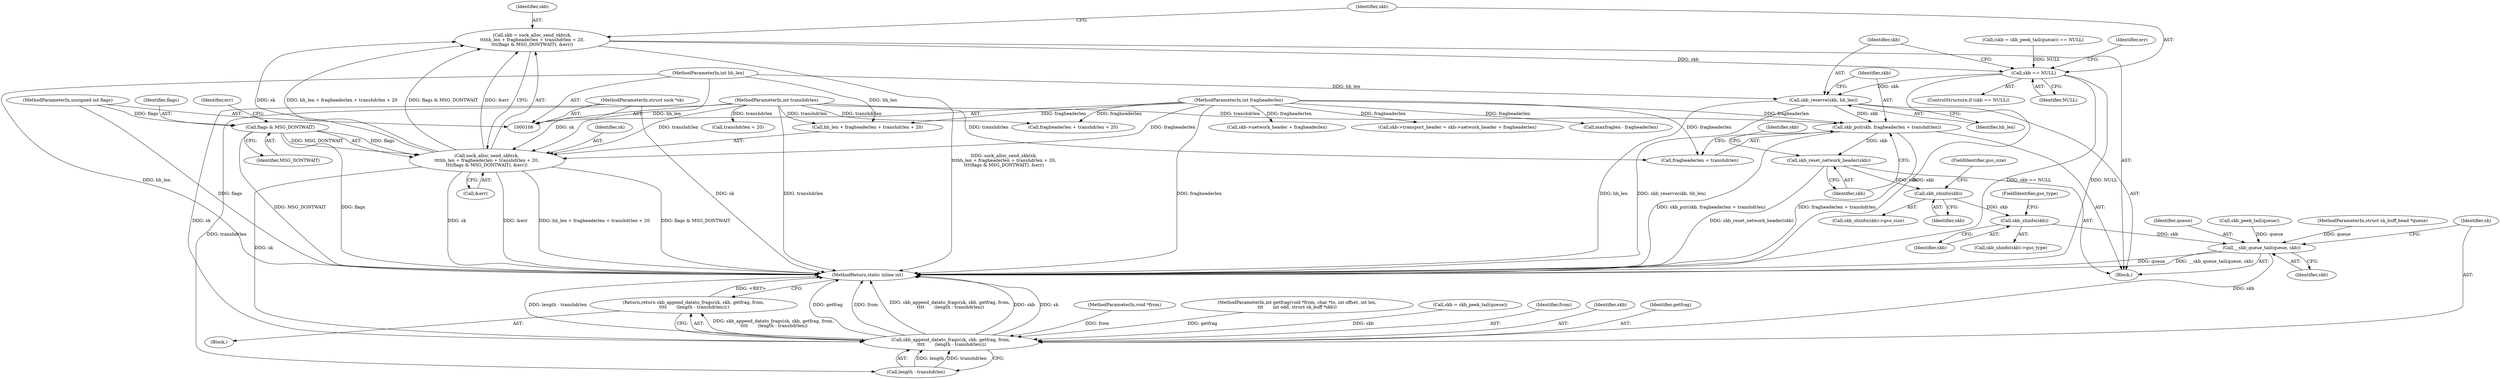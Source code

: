 digraph "1_linux_e93b7d748be887cd7639b113ba7d7ef792a7efb9@API" {
"1000128" [label="(Call,skb = sock_alloc_send_skb(sk,\n\t\t\thh_len + fragheaderlen + transhdrlen + 20,\n\t\t\t(flags & MSG_DONTWAIT), &err))"];
"1000130" [label="(Call,sock_alloc_send_skb(sk,\n\t\t\thh_len + fragheaderlen + transhdrlen + 20,\n\t\t\t(flags & MSG_DONTWAIT), &err))"];
"1000107" [label="(MethodParameterIn,struct sock *sk)"];
"1000112" [label="(MethodParameterIn,int hh_len)"];
"1000113" [label="(MethodParameterIn,int fragheaderlen)"];
"1000114" [label="(MethodParameterIn,int transhdrlen)"];
"1000139" [label="(Call,flags & MSG_DONTWAIT)"];
"1000116" [label="(MethodParameterIn,unsigned int flags)"];
"1000145" [label="(Call,skb == NULL)"];
"1000150" [label="(Call,skb_reserve(skb, hh_len))"];
"1000153" [label="(Call,skb_put(skb, fragheaderlen + transhdrlen))"];
"1000158" [label="(Call,skb_reset_network_header(skb))"];
"1000181" [label="(Call,skb_shinfo(skb))"];
"1000189" [label="(Call,skb_shinfo(skb))"];
"1000193" [label="(Call,__skb_queue_tail(queue, skb))"];
"1000197" [label="(Call,skb_append_datato_frags(sk, skb, getfrag, from,\n \t\t\t\t       (length - transhdrlen)))"];
"1000196" [label="(Return,return skb_append_datato_frags(sk, skb, getfrag, from,\n \t\t\t\t       (length - transhdrlen));)"];
"1000140" [label="(Identifier,flags)"];
"1000110" [label="(MethodParameterIn,void *from)"];
"1000129" [label="(Identifier,skb)"];
"1000154" [label="(Identifier,skb)"];
"1000116" [label="(MethodParameterIn,unsigned int flags)"];
"1000117" [label="(Block,)"];
"1000109" [label="(MethodParameterIn,int getfrag(void *from, char *to, int offset, int len,\n\t\t\t       int odd, struct sk_buff *skb))"];
"1000159" [label="(Identifier,skb)"];
"1000155" [label="(Call,fragheaderlen + transhdrlen)"];
"1000181" [label="(Call,skb_shinfo(skb))"];
"1000128" [label="(Call,skb = sock_alloc_send_skb(sk,\n\t\t\thh_len + fragheaderlen + transhdrlen + 20,\n\t\t\t(flags & MSG_DONTWAIT), &err))"];
"1000136" [label="(Call,transhdrlen + 20)"];
"1000113" [label="(MethodParameterIn,int fragheaderlen)"];
"1000190" [label="(Identifier,skb)"];
"1000147" [label="(Identifier,NULL)"];
"1000139" [label="(Call,flags & MSG_DONTWAIT)"];
"1000142" [label="(Call,&err)"];
"1000112" [label="(MethodParameterIn,int hh_len)"];
"1000189" [label="(Call,skb_shinfo(skb))"];
"1000145" [label="(Call,skb == NULL)"];
"1000130" [label="(Call,sock_alloc_send_skb(sk,\n\t\t\thh_len + fragheaderlen + transhdrlen + 20,\n\t\t\t(flags & MSG_DONTWAIT), &err))"];
"1000127" [label="(Block,)"];
"1000202" [label="(Call,length - transhdrlen)"];
"1000121" [label="(Call,(skb = skb_peek_tail(queue)) == NULL)"];
"1000183" [label="(FieldIdentifier,gso_size)"];
"1000144" [label="(ControlStructure,if (skb == NULL))"];
"1000151" [label="(Identifier,skb)"];
"1000188" [label="(Call,skb_shinfo(skb)->gso_type)"];
"1000152" [label="(Identifier,hh_len)"];
"1000122" [label="(Call,skb = skb_peek_tail(queue))"];
"1000146" [label="(Identifier,skb)"];
"1000153" [label="(Call,skb_put(skb, fragheaderlen + transhdrlen))"];
"1000114" [label="(MethodParameterIn,int transhdrlen)"];
"1000132" [label="(Call,hh_len + fragheaderlen + transhdrlen + 20)"];
"1000124" [label="(Call,skb_peek_tail(queue))"];
"1000201" [label="(Identifier,from)"];
"1000149" [label="(Identifier,err)"];
"1000197" [label="(Call,skb_append_datato_frags(sk, skb, getfrag, from,\n \t\t\t\t       (length - transhdrlen)))"];
"1000164" [label="(Call,skb->network_header + fragheaderlen)"];
"1000196" [label="(Return,return skb_append_datato_frags(sk, skb, getfrag, from,\n \t\t\t\t       (length - transhdrlen));)"];
"1000160" [label="(Call,skb->transport_header = skb->network_header + fragheaderlen)"];
"1000199" [label="(Identifier,skb)"];
"1000158" [label="(Call,skb_reset_network_header(skb))"];
"1000162" [label="(Identifier,skb)"];
"1000131" [label="(Identifier,sk)"];
"1000182" [label="(Identifier,skb)"];
"1000191" [label="(FieldIdentifier,gso_type)"];
"1000198" [label="(Identifier,sk)"];
"1000200" [label="(Identifier,getfrag)"];
"1000107" [label="(MethodParameterIn,struct sock *sk)"];
"1000150" [label="(Call,skb_reserve(skb, hh_len))"];
"1000195" [label="(Identifier,skb)"];
"1000108" [label="(MethodParameterIn,struct sk_buff_head *queue)"];
"1000205" [label="(MethodReturn,static inline int)"];
"1000141" [label="(Identifier,MSG_DONTWAIT)"];
"1000180" [label="(Call,skb_shinfo(skb)->gso_size)"];
"1000134" [label="(Call,fragheaderlen + transhdrlen + 20)"];
"1000194" [label="(Identifier,queue)"];
"1000193" [label="(Call,__skb_queue_tail(queue, skb))"];
"1000143" [label="(Identifier,err)"];
"1000184" [label="(Call,maxfraglen - fragheaderlen)"];
"1000128" -> "1000127"  [label="AST: "];
"1000128" -> "1000130"  [label="CFG: "];
"1000129" -> "1000128"  [label="AST: "];
"1000130" -> "1000128"  [label="AST: "];
"1000146" -> "1000128"  [label="CFG: "];
"1000128" -> "1000205"  [label="DDG: sock_alloc_send_skb(sk,\n\t\t\thh_len + fragheaderlen + transhdrlen + 20,\n\t\t\t(flags & MSG_DONTWAIT), &err)"];
"1000130" -> "1000128"  [label="DDG: sk"];
"1000130" -> "1000128"  [label="DDG: hh_len + fragheaderlen + transhdrlen + 20"];
"1000130" -> "1000128"  [label="DDG: flags & MSG_DONTWAIT"];
"1000130" -> "1000128"  [label="DDG: &err"];
"1000128" -> "1000145"  [label="DDG: skb"];
"1000130" -> "1000142"  [label="CFG: "];
"1000131" -> "1000130"  [label="AST: "];
"1000132" -> "1000130"  [label="AST: "];
"1000139" -> "1000130"  [label="AST: "];
"1000142" -> "1000130"  [label="AST: "];
"1000130" -> "1000205"  [label="DDG: &err"];
"1000130" -> "1000205"  [label="DDG: hh_len + fragheaderlen + transhdrlen + 20"];
"1000130" -> "1000205"  [label="DDG: flags & MSG_DONTWAIT"];
"1000130" -> "1000205"  [label="DDG: sk"];
"1000107" -> "1000130"  [label="DDG: sk"];
"1000112" -> "1000130"  [label="DDG: hh_len"];
"1000113" -> "1000130"  [label="DDG: fragheaderlen"];
"1000114" -> "1000130"  [label="DDG: transhdrlen"];
"1000139" -> "1000130"  [label="DDG: flags"];
"1000139" -> "1000130"  [label="DDG: MSG_DONTWAIT"];
"1000130" -> "1000197"  [label="DDG: sk"];
"1000107" -> "1000106"  [label="AST: "];
"1000107" -> "1000205"  [label="DDG: sk"];
"1000107" -> "1000197"  [label="DDG: sk"];
"1000112" -> "1000106"  [label="AST: "];
"1000112" -> "1000205"  [label="DDG: hh_len"];
"1000112" -> "1000132"  [label="DDG: hh_len"];
"1000112" -> "1000150"  [label="DDG: hh_len"];
"1000113" -> "1000106"  [label="AST: "];
"1000113" -> "1000205"  [label="DDG: fragheaderlen"];
"1000113" -> "1000132"  [label="DDG: fragheaderlen"];
"1000113" -> "1000134"  [label="DDG: fragheaderlen"];
"1000113" -> "1000153"  [label="DDG: fragheaderlen"];
"1000113" -> "1000155"  [label="DDG: fragheaderlen"];
"1000113" -> "1000160"  [label="DDG: fragheaderlen"];
"1000113" -> "1000164"  [label="DDG: fragheaderlen"];
"1000113" -> "1000184"  [label="DDG: fragheaderlen"];
"1000114" -> "1000106"  [label="AST: "];
"1000114" -> "1000205"  [label="DDG: transhdrlen"];
"1000114" -> "1000132"  [label="DDG: transhdrlen"];
"1000114" -> "1000134"  [label="DDG: transhdrlen"];
"1000114" -> "1000136"  [label="DDG: transhdrlen"];
"1000114" -> "1000153"  [label="DDG: transhdrlen"];
"1000114" -> "1000155"  [label="DDG: transhdrlen"];
"1000114" -> "1000202"  [label="DDG: transhdrlen"];
"1000139" -> "1000141"  [label="CFG: "];
"1000140" -> "1000139"  [label="AST: "];
"1000141" -> "1000139"  [label="AST: "];
"1000143" -> "1000139"  [label="CFG: "];
"1000139" -> "1000205"  [label="DDG: MSG_DONTWAIT"];
"1000139" -> "1000205"  [label="DDG: flags"];
"1000116" -> "1000139"  [label="DDG: flags"];
"1000116" -> "1000106"  [label="AST: "];
"1000116" -> "1000205"  [label="DDG: flags"];
"1000145" -> "1000144"  [label="AST: "];
"1000145" -> "1000147"  [label="CFG: "];
"1000146" -> "1000145"  [label="AST: "];
"1000147" -> "1000145"  [label="AST: "];
"1000149" -> "1000145"  [label="CFG: "];
"1000151" -> "1000145"  [label="CFG: "];
"1000145" -> "1000205"  [label="DDG: skb"];
"1000145" -> "1000205"  [label="DDG: skb == NULL"];
"1000145" -> "1000205"  [label="DDG: NULL"];
"1000121" -> "1000145"  [label="DDG: NULL"];
"1000145" -> "1000150"  [label="DDG: skb"];
"1000150" -> "1000127"  [label="AST: "];
"1000150" -> "1000152"  [label="CFG: "];
"1000151" -> "1000150"  [label="AST: "];
"1000152" -> "1000150"  [label="AST: "];
"1000154" -> "1000150"  [label="CFG: "];
"1000150" -> "1000205"  [label="DDG: hh_len"];
"1000150" -> "1000205"  [label="DDG: skb_reserve(skb, hh_len)"];
"1000150" -> "1000153"  [label="DDG: skb"];
"1000153" -> "1000127"  [label="AST: "];
"1000153" -> "1000155"  [label="CFG: "];
"1000154" -> "1000153"  [label="AST: "];
"1000155" -> "1000153"  [label="AST: "];
"1000159" -> "1000153"  [label="CFG: "];
"1000153" -> "1000205"  [label="DDG: skb_put(skb, fragheaderlen + transhdrlen)"];
"1000153" -> "1000205"  [label="DDG: fragheaderlen + transhdrlen"];
"1000153" -> "1000158"  [label="DDG: skb"];
"1000158" -> "1000127"  [label="AST: "];
"1000158" -> "1000159"  [label="CFG: "];
"1000159" -> "1000158"  [label="AST: "];
"1000162" -> "1000158"  [label="CFG: "];
"1000158" -> "1000205"  [label="DDG: skb_reset_network_header(skb)"];
"1000158" -> "1000181"  [label="DDG: skb"];
"1000181" -> "1000180"  [label="AST: "];
"1000181" -> "1000182"  [label="CFG: "];
"1000182" -> "1000181"  [label="AST: "];
"1000183" -> "1000181"  [label="CFG: "];
"1000181" -> "1000189"  [label="DDG: skb"];
"1000189" -> "1000188"  [label="AST: "];
"1000189" -> "1000190"  [label="CFG: "];
"1000190" -> "1000189"  [label="AST: "];
"1000191" -> "1000189"  [label="CFG: "];
"1000189" -> "1000193"  [label="DDG: skb"];
"1000193" -> "1000127"  [label="AST: "];
"1000193" -> "1000195"  [label="CFG: "];
"1000194" -> "1000193"  [label="AST: "];
"1000195" -> "1000193"  [label="AST: "];
"1000198" -> "1000193"  [label="CFG: "];
"1000193" -> "1000205"  [label="DDG: queue"];
"1000193" -> "1000205"  [label="DDG: __skb_queue_tail(queue, skb)"];
"1000124" -> "1000193"  [label="DDG: queue"];
"1000108" -> "1000193"  [label="DDG: queue"];
"1000193" -> "1000197"  [label="DDG: skb"];
"1000197" -> "1000196"  [label="AST: "];
"1000197" -> "1000202"  [label="CFG: "];
"1000198" -> "1000197"  [label="AST: "];
"1000199" -> "1000197"  [label="AST: "];
"1000200" -> "1000197"  [label="AST: "];
"1000201" -> "1000197"  [label="AST: "];
"1000202" -> "1000197"  [label="AST: "];
"1000196" -> "1000197"  [label="CFG: "];
"1000197" -> "1000205"  [label="DDG: getfrag"];
"1000197" -> "1000205"  [label="DDG: from"];
"1000197" -> "1000205"  [label="DDG: skb_append_datato_frags(sk, skb, getfrag, from,\n \t\t\t\t       (length - transhdrlen))"];
"1000197" -> "1000205"  [label="DDG: skb"];
"1000197" -> "1000205"  [label="DDG: sk"];
"1000197" -> "1000205"  [label="DDG: length - transhdrlen"];
"1000197" -> "1000196"  [label="DDG: skb_append_datato_frags(sk, skb, getfrag, from,\n \t\t\t\t       (length - transhdrlen))"];
"1000122" -> "1000197"  [label="DDG: skb"];
"1000109" -> "1000197"  [label="DDG: getfrag"];
"1000110" -> "1000197"  [label="DDG: from"];
"1000202" -> "1000197"  [label="DDG: length"];
"1000202" -> "1000197"  [label="DDG: transhdrlen"];
"1000196" -> "1000117"  [label="AST: "];
"1000205" -> "1000196"  [label="CFG: "];
"1000196" -> "1000205"  [label="DDG: <RET>"];
}
